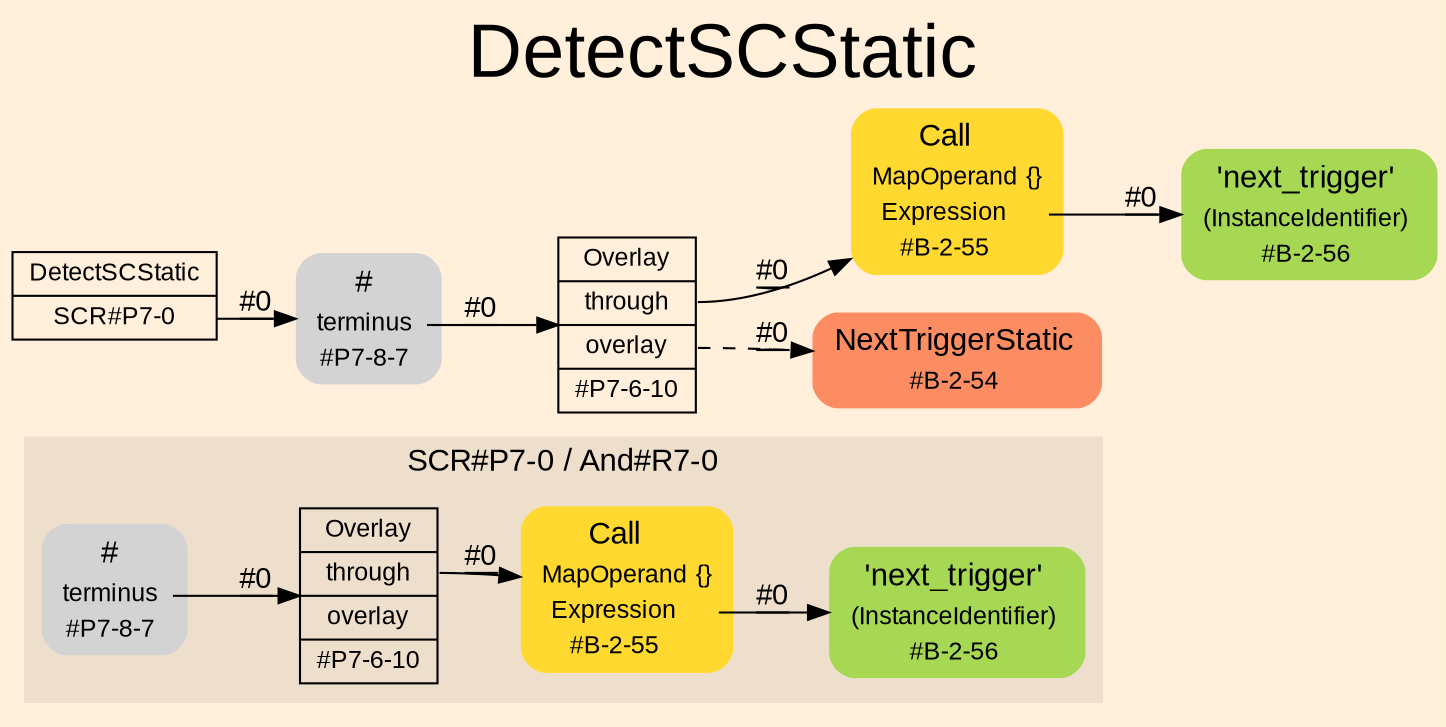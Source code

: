 digraph "DetectSCStatic" {
label = "DetectSCStatic"
labelloc = t
fontsize = "36"
graph [
    rankdir = "LR"
    ranksep = 0.3
    bgcolor = antiquewhite1
    color = black
    fontcolor = black
    fontname = "Arial"
];
node [
    fontname = "Arial"
];
edge [
    fontname = "Arial"
];

// -------------------- figure And#R7-0 --------------------
// -------- region And#R7-0 ----------
subgraph "clusterAnd#R7-0" {
    label = "SCR#P7-0 / And#R7-0"
    style = "filled"
    color = antiquewhite2
    fontsize = "15"
    "And#R7-0/#B-2-55" [
        // -------- block And#R7-0/#B-2-55 ----------
        shape = "plaintext"
        fillcolor = "/set28/6"
        label = <<TABLE BORDER="0" CELLBORDER="0" CELLSPACING="0">
         <TR><TD><FONT POINT-SIZE="15.0">Call</FONT></TD><TD></TD></TR>
         <TR><TD>MapOperand</TD><TD PORT="port0">{}</TD></TR>
         <TR><TD>Expression</TD><TD PORT="port1"></TD></TR>
         <TR><TD>#B-2-55</TD><TD PORT="port2"></TD></TR>
        </TABLE>>
        style = "rounded,filled"
        fontsize = "12"
    ];
    
    "And#R7-0/#P7-8-7" [
        // -------- block And#R7-0/#P7-8-7 ----------
        shape = "plaintext"
        label = <<TABLE BORDER="0" CELLBORDER="0" CELLSPACING="0">
         <TR><TD><FONT POINT-SIZE="15.0">#</FONT></TD><TD></TD></TR>
         <TR><TD>terminus</TD><TD PORT="port0"></TD></TR>
         <TR><TD>#P7-8-7</TD><TD PORT="port1"></TD></TR>
        </TABLE>>
        style = "rounded,filled"
        fontsize = "12"
    ];
    
    "And#R7-0/#B-2-56" [
        // -------- block And#R7-0/#B-2-56 ----------
        shape = "plaintext"
        fillcolor = "/set28/5"
        label = <<TABLE BORDER="0" CELLBORDER="0" CELLSPACING="0">
         <TR><TD><FONT POINT-SIZE="15.0">'next_trigger'</FONT></TD><TD></TD></TR>
         <TR><TD>(InstanceIdentifier)</TD><TD PORT="port0"></TD></TR>
         <TR><TD>#B-2-56</TD><TD PORT="port1"></TD></TR>
        </TABLE>>
        style = "rounded,filled"
        fontsize = "12"
    ];
    
    "And#R7-0/#P7-6-10" [
        // -------- block And#R7-0/#P7-6-10 ----------
        shape = "record"
        fillcolor = antiquewhite2
        label = "<fixed> Overlay | <port0> through | <port1> overlay | <port2> #P7-6-10"
        style = "filled"
        fontsize = "12"
        color = black
        fontcolor = black
    ];
    
}

"And#R7-0/#B-2-55":port1 -> "And#R7-0/#B-2-56" [
    label = "#0"
    decorate = true
    color = black
    fontcolor = black
];

"And#R7-0/#P7-8-7":port0 -> "And#R7-0/#P7-6-10" [
    label = "#0"
    decorate = true
    color = black
    fontcolor = black
];

"And#R7-0/#P7-6-10":port0 -> "And#R7-0/#B-2-55" [
    label = "#0"
    decorate = true
    color = black
    fontcolor = black
];


// -------------------- transformation figure --------------------
"CR#P7-0" [
    // -------- block CR#P7-0 ----------
    shape = "record"
    fillcolor = antiquewhite1
    label = "<fixed> DetectSCStatic | <port0> SCR#P7-0"
    style = "filled"
    fontsize = "12"
    color = black
    fontcolor = black
];

"#P7-8-7" [
    // -------- block #P7-8-7 ----------
    shape = "plaintext"
    label = <<TABLE BORDER="0" CELLBORDER="0" CELLSPACING="0">
     <TR><TD><FONT POINT-SIZE="15.0">#</FONT></TD><TD></TD></TR>
     <TR><TD>terminus</TD><TD PORT="port0"></TD></TR>
     <TR><TD>#P7-8-7</TD><TD PORT="port1"></TD></TR>
    </TABLE>>
    style = "rounded,filled"
    fontsize = "12"
];

"#P7-6-10" [
    // -------- block #P7-6-10 ----------
    shape = "record"
    fillcolor = antiquewhite1
    label = "<fixed> Overlay | <port0> through | <port1> overlay | <port2> #P7-6-10"
    style = "filled"
    fontsize = "12"
    color = black
    fontcolor = black
];

"#B-2-55" [
    // -------- block #B-2-55 ----------
    shape = "plaintext"
    fillcolor = "/set28/6"
    label = <<TABLE BORDER="0" CELLBORDER="0" CELLSPACING="0">
     <TR><TD><FONT POINT-SIZE="15.0">Call</FONT></TD><TD></TD></TR>
     <TR><TD>MapOperand</TD><TD PORT="port0">{}</TD></TR>
     <TR><TD>Expression</TD><TD PORT="port1"></TD></TR>
     <TR><TD>#B-2-55</TD><TD PORT="port2"></TD></TR>
    </TABLE>>
    style = "rounded,filled"
    fontsize = "12"
];

"#B-2-56" [
    // -------- block #B-2-56 ----------
    shape = "plaintext"
    fillcolor = "/set28/5"
    label = <<TABLE BORDER="0" CELLBORDER="0" CELLSPACING="0">
     <TR><TD><FONT POINT-SIZE="15.0">'next_trigger'</FONT></TD><TD></TD></TR>
     <TR><TD>(InstanceIdentifier)</TD><TD PORT="port0"></TD></TR>
     <TR><TD>#B-2-56</TD><TD PORT="port1"></TD></TR>
    </TABLE>>
    style = "rounded,filled"
    fontsize = "12"
];

"#B-2-54" [
    // -------- block #B-2-54 ----------
    shape = "plaintext"
    fillcolor = "/set28/2"
    label = <<TABLE BORDER="0" CELLBORDER="0" CELLSPACING="0">
     <TR><TD><FONT POINT-SIZE="15.0">NextTriggerStatic</FONT></TD><TD></TD></TR>
     <TR><TD>#B-2-54</TD><TD PORT="port0"></TD></TR>
    </TABLE>>
    style = "rounded,filled"
    fontsize = "12"
];

"CR#P7-0":port0 -> "#P7-8-7" [
    label = "#0"
    decorate = true
    color = black
    fontcolor = black
];

"#P7-8-7":port0 -> "#P7-6-10" [
    label = "#0"
    decorate = true
    color = black
    fontcolor = black
];

"#P7-6-10":port0 -> "#B-2-55" [
    label = "#0"
    decorate = true
    color = black
    fontcolor = black
];

"#P7-6-10":port1 -> "#B-2-54" [
    style="dashed"
    label = "#0"
    decorate = true
    color = black
    fontcolor = black
];

"#B-2-55":port1 -> "#B-2-56" [
    label = "#0"
    decorate = true
    color = black
    fontcolor = black
];


}
